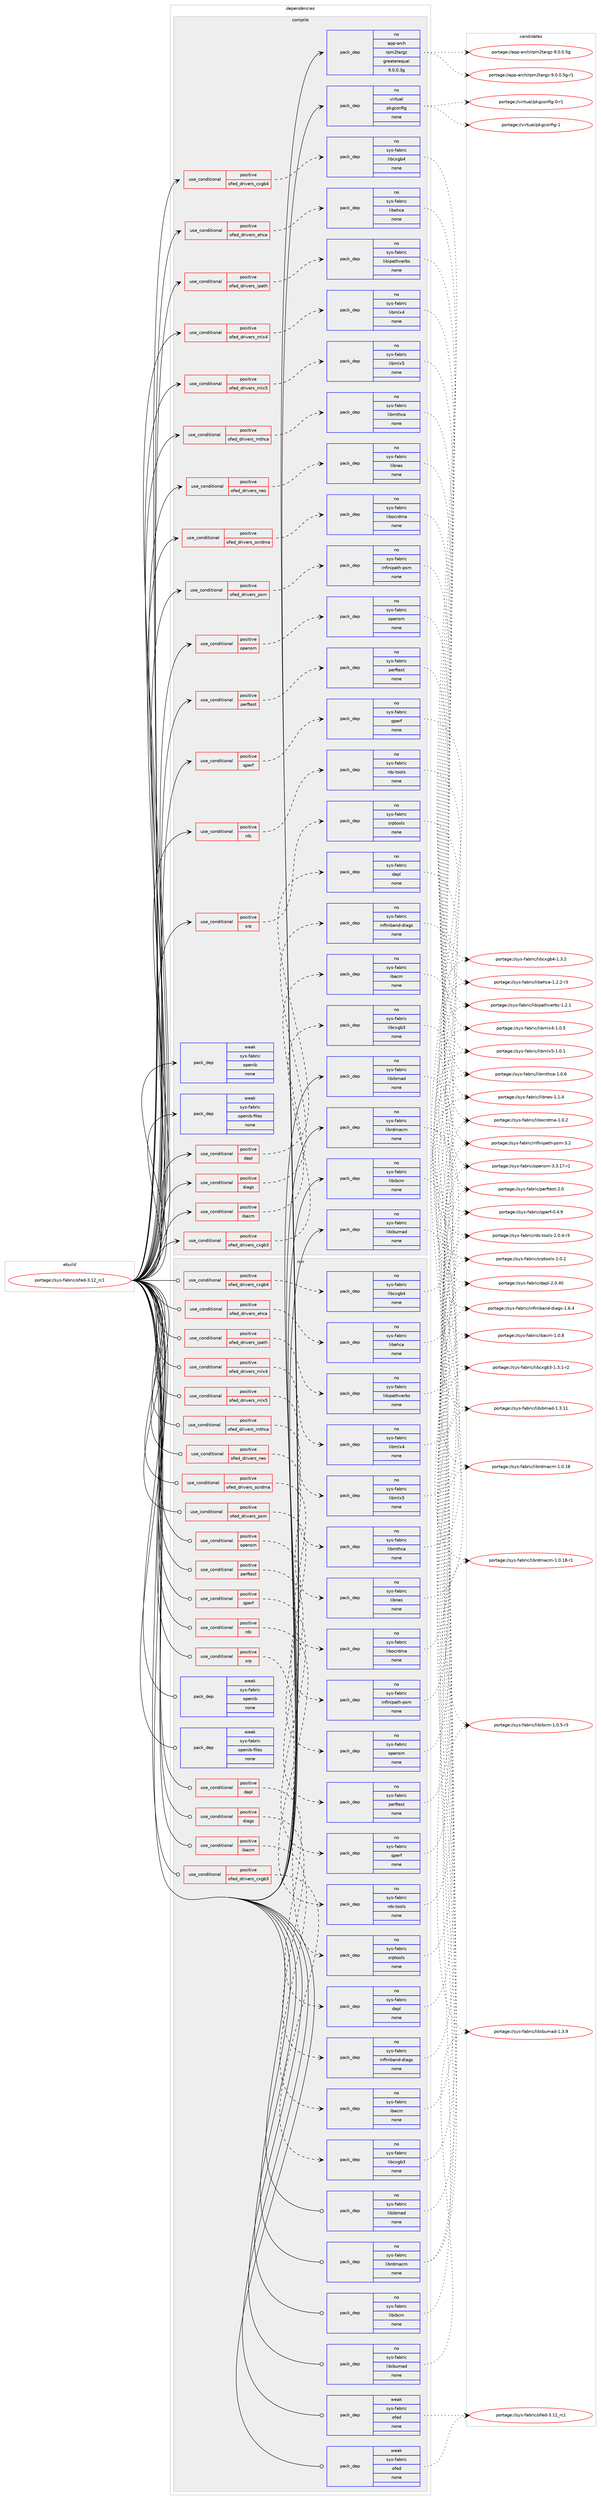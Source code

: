 digraph prolog {

# *************
# Graph options
# *************

newrank=true;
concentrate=true;
compound=true;
graph [rankdir=LR,fontname=Helvetica,fontsize=10,ranksep=1.5];#, ranksep=2.5, nodesep=0.2];
edge  [arrowhead=vee];
node  [fontname=Helvetica,fontsize=10];

# **********
# The ebuild
# **********

subgraph cluster_leftcol {
color=gray;
rank=same;
label=<<i>ebuild</i>>;
id [label="portage://sys-fabric/ofed-3.12_rc1", color=red, width=4, href="../sys-fabric/ofed-3.12_rc1.svg"];
}

# ****************
# The dependencies
# ****************

subgraph cluster_midcol {
color=gray;
label=<<i>dependencies</i>>;
subgraph cluster_compile {
fillcolor="#eeeeee";
style=filled;
label=<<i>compile</i>>;
subgraph cond1692 {
dependency10729 [label=<<TABLE BORDER="0" CELLBORDER="1" CELLSPACING="0" CELLPADDING="4"><TR><TD ROWSPAN="3" CELLPADDING="10">use_conditional</TD></TR><TR><TD>positive</TD></TR><TR><TD>dapl</TD></TR></TABLE>>, shape=none, color=red];
subgraph pack8739 {
dependency10730 [label=<<TABLE BORDER="0" CELLBORDER="1" CELLSPACING="0" CELLPADDING="4" WIDTH="220"><TR><TD ROWSPAN="6" CELLPADDING="30">pack_dep</TD></TR><TR><TD WIDTH="110">no</TD></TR><TR><TD>sys-fabric</TD></TR><TR><TD>dapl</TD></TR><TR><TD>none</TD></TR><TR><TD></TD></TR></TABLE>>, shape=none, color=blue];
}
dependency10729:e -> dependency10730:w [weight=20,style="dashed",arrowhead="vee"];
}
id:e -> dependency10729:w [weight=20,style="solid",arrowhead="vee"];
subgraph cond1693 {
dependency10731 [label=<<TABLE BORDER="0" CELLBORDER="1" CELLSPACING="0" CELLPADDING="4"><TR><TD ROWSPAN="3" CELLPADDING="10">use_conditional</TD></TR><TR><TD>positive</TD></TR><TR><TD>diags</TD></TR></TABLE>>, shape=none, color=red];
subgraph pack8740 {
dependency10732 [label=<<TABLE BORDER="0" CELLBORDER="1" CELLSPACING="0" CELLPADDING="4" WIDTH="220"><TR><TD ROWSPAN="6" CELLPADDING="30">pack_dep</TD></TR><TR><TD WIDTH="110">no</TD></TR><TR><TD>sys-fabric</TD></TR><TR><TD>infiniband-diags</TD></TR><TR><TD>none</TD></TR><TR><TD></TD></TR></TABLE>>, shape=none, color=blue];
}
dependency10731:e -> dependency10732:w [weight=20,style="dashed",arrowhead="vee"];
}
id:e -> dependency10731:w [weight=20,style="solid",arrowhead="vee"];
subgraph cond1694 {
dependency10733 [label=<<TABLE BORDER="0" CELLBORDER="1" CELLSPACING="0" CELLPADDING="4"><TR><TD ROWSPAN="3" CELLPADDING="10">use_conditional</TD></TR><TR><TD>positive</TD></TR><TR><TD>ibacm</TD></TR></TABLE>>, shape=none, color=red];
subgraph pack8741 {
dependency10734 [label=<<TABLE BORDER="0" CELLBORDER="1" CELLSPACING="0" CELLPADDING="4" WIDTH="220"><TR><TD ROWSPAN="6" CELLPADDING="30">pack_dep</TD></TR><TR><TD WIDTH="110">no</TD></TR><TR><TD>sys-fabric</TD></TR><TR><TD>ibacm</TD></TR><TR><TD>none</TD></TR><TR><TD></TD></TR></TABLE>>, shape=none, color=blue];
}
dependency10733:e -> dependency10734:w [weight=20,style="dashed",arrowhead="vee"];
}
id:e -> dependency10733:w [weight=20,style="solid",arrowhead="vee"];
subgraph cond1695 {
dependency10735 [label=<<TABLE BORDER="0" CELLBORDER="1" CELLSPACING="0" CELLPADDING="4"><TR><TD ROWSPAN="3" CELLPADDING="10">use_conditional</TD></TR><TR><TD>positive</TD></TR><TR><TD>ofed_drivers_cxgb3</TD></TR></TABLE>>, shape=none, color=red];
subgraph pack8742 {
dependency10736 [label=<<TABLE BORDER="0" CELLBORDER="1" CELLSPACING="0" CELLPADDING="4" WIDTH="220"><TR><TD ROWSPAN="6" CELLPADDING="30">pack_dep</TD></TR><TR><TD WIDTH="110">no</TD></TR><TR><TD>sys-fabric</TD></TR><TR><TD>libcxgb3</TD></TR><TR><TD>none</TD></TR><TR><TD></TD></TR></TABLE>>, shape=none, color=blue];
}
dependency10735:e -> dependency10736:w [weight=20,style="dashed",arrowhead="vee"];
}
id:e -> dependency10735:w [weight=20,style="solid",arrowhead="vee"];
subgraph cond1696 {
dependency10737 [label=<<TABLE BORDER="0" CELLBORDER="1" CELLSPACING="0" CELLPADDING="4"><TR><TD ROWSPAN="3" CELLPADDING="10">use_conditional</TD></TR><TR><TD>positive</TD></TR><TR><TD>ofed_drivers_cxgb4</TD></TR></TABLE>>, shape=none, color=red];
subgraph pack8743 {
dependency10738 [label=<<TABLE BORDER="0" CELLBORDER="1" CELLSPACING="0" CELLPADDING="4" WIDTH="220"><TR><TD ROWSPAN="6" CELLPADDING="30">pack_dep</TD></TR><TR><TD WIDTH="110">no</TD></TR><TR><TD>sys-fabric</TD></TR><TR><TD>libcxgb4</TD></TR><TR><TD>none</TD></TR><TR><TD></TD></TR></TABLE>>, shape=none, color=blue];
}
dependency10737:e -> dependency10738:w [weight=20,style="dashed",arrowhead="vee"];
}
id:e -> dependency10737:w [weight=20,style="solid",arrowhead="vee"];
subgraph cond1697 {
dependency10739 [label=<<TABLE BORDER="0" CELLBORDER="1" CELLSPACING="0" CELLPADDING="4"><TR><TD ROWSPAN="3" CELLPADDING="10">use_conditional</TD></TR><TR><TD>positive</TD></TR><TR><TD>ofed_drivers_ehca</TD></TR></TABLE>>, shape=none, color=red];
subgraph pack8744 {
dependency10740 [label=<<TABLE BORDER="0" CELLBORDER="1" CELLSPACING="0" CELLPADDING="4" WIDTH="220"><TR><TD ROWSPAN="6" CELLPADDING="30">pack_dep</TD></TR><TR><TD WIDTH="110">no</TD></TR><TR><TD>sys-fabric</TD></TR><TR><TD>libehca</TD></TR><TR><TD>none</TD></TR><TR><TD></TD></TR></TABLE>>, shape=none, color=blue];
}
dependency10739:e -> dependency10740:w [weight=20,style="dashed",arrowhead="vee"];
}
id:e -> dependency10739:w [weight=20,style="solid",arrowhead="vee"];
subgraph cond1698 {
dependency10741 [label=<<TABLE BORDER="0" CELLBORDER="1" CELLSPACING="0" CELLPADDING="4"><TR><TD ROWSPAN="3" CELLPADDING="10">use_conditional</TD></TR><TR><TD>positive</TD></TR><TR><TD>ofed_drivers_ipath</TD></TR></TABLE>>, shape=none, color=red];
subgraph pack8745 {
dependency10742 [label=<<TABLE BORDER="0" CELLBORDER="1" CELLSPACING="0" CELLPADDING="4" WIDTH="220"><TR><TD ROWSPAN="6" CELLPADDING="30">pack_dep</TD></TR><TR><TD WIDTH="110">no</TD></TR><TR><TD>sys-fabric</TD></TR><TR><TD>libipathverbs</TD></TR><TR><TD>none</TD></TR><TR><TD></TD></TR></TABLE>>, shape=none, color=blue];
}
dependency10741:e -> dependency10742:w [weight=20,style="dashed",arrowhead="vee"];
}
id:e -> dependency10741:w [weight=20,style="solid",arrowhead="vee"];
subgraph cond1699 {
dependency10743 [label=<<TABLE BORDER="0" CELLBORDER="1" CELLSPACING="0" CELLPADDING="4"><TR><TD ROWSPAN="3" CELLPADDING="10">use_conditional</TD></TR><TR><TD>positive</TD></TR><TR><TD>ofed_drivers_mlx4</TD></TR></TABLE>>, shape=none, color=red];
subgraph pack8746 {
dependency10744 [label=<<TABLE BORDER="0" CELLBORDER="1" CELLSPACING="0" CELLPADDING="4" WIDTH="220"><TR><TD ROWSPAN="6" CELLPADDING="30">pack_dep</TD></TR><TR><TD WIDTH="110">no</TD></TR><TR><TD>sys-fabric</TD></TR><TR><TD>libmlx4</TD></TR><TR><TD>none</TD></TR><TR><TD></TD></TR></TABLE>>, shape=none, color=blue];
}
dependency10743:e -> dependency10744:w [weight=20,style="dashed",arrowhead="vee"];
}
id:e -> dependency10743:w [weight=20,style="solid",arrowhead="vee"];
subgraph cond1700 {
dependency10745 [label=<<TABLE BORDER="0" CELLBORDER="1" CELLSPACING="0" CELLPADDING="4"><TR><TD ROWSPAN="3" CELLPADDING="10">use_conditional</TD></TR><TR><TD>positive</TD></TR><TR><TD>ofed_drivers_mlx5</TD></TR></TABLE>>, shape=none, color=red];
subgraph pack8747 {
dependency10746 [label=<<TABLE BORDER="0" CELLBORDER="1" CELLSPACING="0" CELLPADDING="4" WIDTH="220"><TR><TD ROWSPAN="6" CELLPADDING="30">pack_dep</TD></TR><TR><TD WIDTH="110">no</TD></TR><TR><TD>sys-fabric</TD></TR><TR><TD>libmlx5</TD></TR><TR><TD>none</TD></TR><TR><TD></TD></TR></TABLE>>, shape=none, color=blue];
}
dependency10745:e -> dependency10746:w [weight=20,style="dashed",arrowhead="vee"];
}
id:e -> dependency10745:w [weight=20,style="solid",arrowhead="vee"];
subgraph cond1701 {
dependency10747 [label=<<TABLE BORDER="0" CELLBORDER="1" CELLSPACING="0" CELLPADDING="4"><TR><TD ROWSPAN="3" CELLPADDING="10">use_conditional</TD></TR><TR><TD>positive</TD></TR><TR><TD>ofed_drivers_mthca</TD></TR></TABLE>>, shape=none, color=red];
subgraph pack8748 {
dependency10748 [label=<<TABLE BORDER="0" CELLBORDER="1" CELLSPACING="0" CELLPADDING="4" WIDTH="220"><TR><TD ROWSPAN="6" CELLPADDING="30">pack_dep</TD></TR><TR><TD WIDTH="110">no</TD></TR><TR><TD>sys-fabric</TD></TR><TR><TD>libmthca</TD></TR><TR><TD>none</TD></TR><TR><TD></TD></TR></TABLE>>, shape=none, color=blue];
}
dependency10747:e -> dependency10748:w [weight=20,style="dashed",arrowhead="vee"];
}
id:e -> dependency10747:w [weight=20,style="solid",arrowhead="vee"];
subgraph cond1702 {
dependency10749 [label=<<TABLE BORDER="0" CELLBORDER="1" CELLSPACING="0" CELLPADDING="4"><TR><TD ROWSPAN="3" CELLPADDING="10">use_conditional</TD></TR><TR><TD>positive</TD></TR><TR><TD>ofed_drivers_nes</TD></TR></TABLE>>, shape=none, color=red];
subgraph pack8749 {
dependency10750 [label=<<TABLE BORDER="0" CELLBORDER="1" CELLSPACING="0" CELLPADDING="4" WIDTH="220"><TR><TD ROWSPAN="6" CELLPADDING="30">pack_dep</TD></TR><TR><TD WIDTH="110">no</TD></TR><TR><TD>sys-fabric</TD></TR><TR><TD>libnes</TD></TR><TR><TD>none</TD></TR><TR><TD></TD></TR></TABLE>>, shape=none, color=blue];
}
dependency10749:e -> dependency10750:w [weight=20,style="dashed",arrowhead="vee"];
}
id:e -> dependency10749:w [weight=20,style="solid",arrowhead="vee"];
subgraph cond1703 {
dependency10751 [label=<<TABLE BORDER="0" CELLBORDER="1" CELLSPACING="0" CELLPADDING="4"><TR><TD ROWSPAN="3" CELLPADDING="10">use_conditional</TD></TR><TR><TD>positive</TD></TR><TR><TD>ofed_drivers_ocrdma</TD></TR></TABLE>>, shape=none, color=red];
subgraph pack8750 {
dependency10752 [label=<<TABLE BORDER="0" CELLBORDER="1" CELLSPACING="0" CELLPADDING="4" WIDTH="220"><TR><TD ROWSPAN="6" CELLPADDING="30">pack_dep</TD></TR><TR><TD WIDTH="110">no</TD></TR><TR><TD>sys-fabric</TD></TR><TR><TD>libocrdma</TD></TR><TR><TD>none</TD></TR><TR><TD></TD></TR></TABLE>>, shape=none, color=blue];
}
dependency10751:e -> dependency10752:w [weight=20,style="dashed",arrowhead="vee"];
}
id:e -> dependency10751:w [weight=20,style="solid",arrowhead="vee"];
subgraph cond1704 {
dependency10753 [label=<<TABLE BORDER="0" CELLBORDER="1" CELLSPACING="0" CELLPADDING="4"><TR><TD ROWSPAN="3" CELLPADDING="10">use_conditional</TD></TR><TR><TD>positive</TD></TR><TR><TD>ofed_drivers_psm</TD></TR></TABLE>>, shape=none, color=red];
subgraph pack8751 {
dependency10754 [label=<<TABLE BORDER="0" CELLBORDER="1" CELLSPACING="0" CELLPADDING="4" WIDTH="220"><TR><TD ROWSPAN="6" CELLPADDING="30">pack_dep</TD></TR><TR><TD WIDTH="110">no</TD></TR><TR><TD>sys-fabric</TD></TR><TR><TD>infinipath-psm</TD></TR><TR><TD>none</TD></TR><TR><TD></TD></TR></TABLE>>, shape=none, color=blue];
}
dependency10753:e -> dependency10754:w [weight=20,style="dashed",arrowhead="vee"];
}
id:e -> dependency10753:w [weight=20,style="solid",arrowhead="vee"];
subgraph cond1705 {
dependency10755 [label=<<TABLE BORDER="0" CELLBORDER="1" CELLSPACING="0" CELLPADDING="4"><TR><TD ROWSPAN="3" CELLPADDING="10">use_conditional</TD></TR><TR><TD>positive</TD></TR><TR><TD>opensm</TD></TR></TABLE>>, shape=none, color=red];
subgraph pack8752 {
dependency10756 [label=<<TABLE BORDER="0" CELLBORDER="1" CELLSPACING="0" CELLPADDING="4" WIDTH="220"><TR><TD ROWSPAN="6" CELLPADDING="30">pack_dep</TD></TR><TR><TD WIDTH="110">no</TD></TR><TR><TD>sys-fabric</TD></TR><TR><TD>opensm</TD></TR><TR><TD>none</TD></TR><TR><TD></TD></TR></TABLE>>, shape=none, color=blue];
}
dependency10755:e -> dependency10756:w [weight=20,style="dashed",arrowhead="vee"];
}
id:e -> dependency10755:w [weight=20,style="solid",arrowhead="vee"];
subgraph cond1706 {
dependency10757 [label=<<TABLE BORDER="0" CELLBORDER="1" CELLSPACING="0" CELLPADDING="4"><TR><TD ROWSPAN="3" CELLPADDING="10">use_conditional</TD></TR><TR><TD>positive</TD></TR><TR><TD>perftest</TD></TR></TABLE>>, shape=none, color=red];
subgraph pack8753 {
dependency10758 [label=<<TABLE BORDER="0" CELLBORDER="1" CELLSPACING="0" CELLPADDING="4" WIDTH="220"><TR><TD ROWSPAN="6" CELLPADDING="30">pack_dep</TD></TR><TR><TD WIDTH="110">no</TD></TR><TR><TD>sys-fabric</TD></TR><TR><TD>perftest</TD></TR><TR><TD>none</TD></TR><TR><TD></TD></TR></TABLE>>, shape=none, color=blue];
}
dependency10757:e -> dependency10758:w [weight=20,style="dashed",arrowhead="vee"];
}
id:e -> dependency10757:w [weight=20,style="solid",arrowhead="vee"];
subgraph cond1707 {
dependency10759 [label=<<TABLE BORDER="0" CELLBORDER="1" CELLSPACING="0" CELLPADDING="4"><TR><TD ROWSPAN="3" CELLPADDING="10">use_conditional</TD></TR><TR><TD>positive</TD></TR><TR><TD>qperf</TD></TR></TABLE>>, shape=none, color=red];
subgraph pack8754 {
dependency10760 [label=<<TABLE BORDER="0" CELLBORDER="1" CELLSPACING="0" CELLPADDING="4" WIDTH="220"><TR><TD ROWSPAN="6" CELLPADDING="30">pack_dep</TD></TR><TR><TD WIDTH="110">no</TD></TR><TR><TD>sys-fabric</TD></TR><TR><TD>qperf</TD></TR><TR><TD>none</TD></TR><TR><TD></TD></TR></TABLE>>, shape=none, color=blue];
}
dependency10759:e -> dependency10760:w [weight=20,style="dashed",arrowhead="vee"];
}
id:e -> dependency10759:w [weight=20,style="solid",arrowhead="vee"];
subgraph cond1708 {
dependency10761 [label=<<TABLE BORDER="0" CELLBORDER="1" CELLSPACING="0" CELLPADDING="4"><TR><TD ROWSPAN="3" CELLPADDING="10">use_conditional</TD></TR><TR><TD>positive</TD></TR><TR><TD>rds</TD></TR></TABLE>>, shape=none, color=red];
subgraph pack8755 {
dependency10762 [label=<<TABLE BORDER="0" CELLBORDER="1" CELLSPACING="0" CELLPADDING="4" WIDTH="220"><TR><TD ROWSPAN="6" CELLPADDING="30">pack_dep</TD></TR><TR><TD WIDTH="110">no</TD></TR><TR><TD>sys-fabric</TD></TR><TR><TD>rds-tools</TD></TR><TR><TD>none</TD></TR><TR><TD></TD></TR></TABLE>>, shape=none, color=blue];
}
dependency10761:e -> dependency10762:w [weight=20,style="dashed",arrowhead="vee"];
}
id:e -> dependency10761:w [weight=20,style="solid",arrowhead="vee"];
subgraph cond1709 {
dependency10763 [label=<<TABLE BORDER="0" CELLBORDER="1" CELLSPACING="0" CELLPADDING="4"><TR><TD ROWSPAN="3" CELLPADDING="10">use_conditional</TD></TR><TR><TD>positive</TD></TR><TR><TD>srp</TD></TR></TABLE>>, shape=none, color=red];
subgraph pack8756 {
dependency10764 [label=<<TABLE BORDER="0" CELLBORDER="1" CELLSPACING="0" CELLPADDING="4" WIDTH="220"><TR><TD ROWSPAN="6" CELLPADDING="30">pack_dep</TD></TR><TR><TD WIDTH="110">no</TD></TR><TR><TD>sys-fabric</TD></TR><TR><TD>srptools</TD></TR><TR><TD>none</TD></TR><TR><TD></TD></TR></TABLE>>, shape=none, color=blue];
}
dependency10763:e -> dependency10764:w [weight=20,style="dashed",arrowhead="vee"];
}
id:e -> dependency10763:w [weight=20,style="solid",arrowhead="vee"];
subgraph pack8757 {
dependency10765 [label=<<TABLE BORDER="0" CELLBORDER="1" CELLSPACING="0" CELLPADDING="4" WIDTH="220"><TR><TD ROWSPAN="6" CELLPADDING="30">pack_dep</TD></TR><TR><TD WIDTH="110">no</TD></TR><TR><TD>app-arch</TD></TR><TR><TD>rpm2targz</TD></TR><TR><TD>greaterequal</TD></TR><TR><TD>9.0.0.3g</TD></TR></TABLE>>, shape=none, color=blue];
}
id:e -> dependency10765:w [weight=20,style="solid",arrowhead="vee"];
subgraph pack8758 {
dependency10766 [label=<<TABLE BORDER="0" CELLBORDER="1" CELLSPACING="0" CELLPADDING="4" WIDTH="220"><TR><TD ROWSPAN="6" CELLPADDING="30">pack_dep</TD></TR><TR><TD WIDTH="110">no</TD></TR><TR><TD>sys-fabric</TD></TR><TR><TD>libibcm</TD></TR><TR><TD>none</TD></TR><TR><TD></TD></TR></TABLE>>, shape=none, color=blue];
}
id:e -> dependency10766:w [weight=20,style="solid",arrowhead="vee"];
subgraph pack8759 {
dependency10767 [label=<<TABLE BORDER="0" CELLBORDER="1" CELLSPACING="0" CELLPADDING="4" WIDTH="220"><TR><TD ROWSPAN="6" CELLPADDING="30">pack_dep</TD></TR><TR><TD WIDTH="110">no</TD></TR><TR><TD>sys-fabric</TD></TR><TR><TD>libibmad</TD></TR><TR><TD>none</TD></TR><TR><TD></TD></TR></TABLE>>, shape=none, color=blue];
}
id:e -> dependency10767:w [weight=20,style="solid",arrowhead="vee"];
subgraph pack8760 {
dependency10768 [label=<<TABLE BORDER="0" CELLBORDER="1" CELLSPACING="0" CELLPADDING="4" WIDTH="220"><TR><TD ROWSPAN="6" CELLPADDING="30">pack_dep</TD></TR><TR><TD WIDTH="110">no</TD></TR><TR><TD>sys-fabric</TD></TR><TR><TD>libibumad</TD></TR><TR><TD>none</TD></TR><TR><TD></TD></TR></TABLE>>, shape=none, color=blue];
}
id:e -> dependency10768:w [weight=20,style="solid",arrowhead="vee"];
subgraph pack8761 {
dependency10769 [label=<<TABLE BORDER="0" CELLBORDER="1" CELLSPACING="0" CELLPADDING="4" WIDTH="220"><TR><TD ROWSPAN="6" CELLPADDING="30">pack_dep</TD></TR><TR><TD WIDTH="110">no</TD></TR><TR><TD>sys-fabric</TD></TR><TR><TD>librdmacm</TD></TR><TR><TD>none</TD></TR><TR><TD></TD></TR></TABLE>>, shape=none, color=blue];
}
id:e -> dependency10769:w [weight=20,style="solid",arrowhead="vee"];
subgraph pack8762 {
dependency10770 [label=<<TABLE BORDER="0" CELLBORDER="1" CELLSPACING="0" CELLPADDING="4" WIDTH="220"><TR><TD ROWSPAN="6" CELLPADDING="30">pack_dep</TD></TR><TR><TD WIDTH="110">no</TD></TR><TR><TD>virtual</TD></TR><TR><TD>pkgconfig</TD></TR><TR><TD>none</TD></TR><TR><TD></TD></TR></TABLE>>, shape=none, color=blue];
}
id:e -> dependency10770:w [weight=20,style="solid",arrowhead="vee"];
subgraph pack8763 {
dependency10771 [label=<<TABLE BORDER="0" CELLBORDER="1" CELLSPACING="0" CELLPADDING="4" WIDTH="220"><TR><TD ROWSPAN="6" CELLPADDING="30">pack_dep</TD></TR><TR><TD WIDTH="110">weak</TD></TR><TR><TD>sys-fabric</TD></TR><TR><TD>openib</TD></TR><TR><TD>none</TD></TR><TR><TD></TD></TR></TABLE>>, shape=none, color=blue];
}
id:e -> dependency10771:w [weight=20,style="solid",arrowhead="vee"];
subgraph pack8764 {
dependency10772 [label=<<TABLE BORDER="0" CELLBORDER="1" CELLSPACING="0" CELLPADDING="4" WIDTH="220"><TR><TD ROWSPAN="6" CELLPADDING="30">pack_dep</TD></TR><TR><TD WIDTH="110">weak</TD></TR><TR><TD>sys-fabric</TD></TR><TR><TD>openib-files</TD></TR><TR><TD>none</TD></TR><TR><TD></TD></TR></TABLE>>, shape=none, color=blue];
}
id:e -> dependency10772:w [weight=20,style="solid",arrowhead="vee"];
}
subgraph cluster_compileandrun {
fillcolor="#eeeeee";
style=filled;
label=<<i>compile and run</i>>;
}
subgraph cluster_run {
fillcolor="#eeeeee";
style=filled;
label=<<i>run</i>>;
subgraph cond1710 {
dependency10773 [label=<<TABLE BORDER="0" CELLBORDER="1" CELLSPACING="0" CELLPADDING="4"><TR><TD ROWSPAN="3" CELLPADDING="10">use_conditional</TD></TR><TR><TD>positive</TD></TR><TR><TD>dapl</TD></TR></TABLE>>, shape=none, color=red];
subgraph pack8765 {
dependency10774 [label=<<TABLE BORDER="0" CELLBORDER="1" CELLSPACING="0" CELLPADDING="4" WIDTH="220"><TR><TD ROWSPAN="6" CELLPADDING="30">pack_dep</TD></TR><TR><TD WIDTH="110">no</TD></TR><TR><TD>sys-fabric</TD></TR><TR><TD>dapl</TD></TR><TR><TD>none</TD></TR><TR><TD></TD></TR></TABLE>>, shape=none, color=blue];
}
dependency10773:e -> dependency10774:w [weight=20,style="dashed",arrowhead="vee"];
}
id:e -> dependency10773:w [weight=20,style="solid",arrowhead="odot"];
subgraph cond1711 {
dependency10775 [label=<<TABLE BORDER="0" CELLBORDER="1" CELLSPACING="0" CELLPADDING="4"><TR><TD ROWSPAN="3" CELLPADDING="10">use_conditional</TD></TR><TR><TD>positive</TD></TR><TR><TD>diags</TD></TR></TABLE>>, shape=none, color=red];
subgraph pack8766 {
dependency10776 [label=<<TABLE BORDER="0" CELLBORDER="1" CELLSPACING="0" CELLPADDING="4" WIDTH="220"><TR><TD ROWSPAN="6" CELLPADDING="30">pack_dep</TD></TR><TR><TD WIDTH="110">no</TD></TR><TR><TD>sys-fabric</TD></TR><TR><TD>infiniband-diags</TD></TR><TR><TD>none</TD></TR><TR><TD></TD></TR></TABLE>>, shape=none, color=blue];
}
dependency10775:e -> dependency10776:w [weight=20,style="dashed",arrowhead="vee"];
}
id:e -> dependency10775:w [weight=20,style="solid",arrowhead="odot"];
subgraph cond1712 {
dependency10777 [label=<<TABLE BORDER="0" CELLBORDER="1" CELLSPACING="0" CELLPADDING="4"><TR><TD ROWSPAN="3" CELLPADDING="10">use_conditional</TD></TR><TR><TD>positive</TD></TR><TR><TD>ibacm</TD></TR></TABLE>>, shape=none, color=red];
subgraph pack8767 {
dependency10778 [label=<<TABLE BORDER="0" CELLBORDER="1" CELLSPACING="0" CELLPADDING="4" WIDTH="220"><TR><TD ROWSPAN="6" CELLPADDING="30">pack_dep</TD></TR><TR><TD WIDTH="110">no</TD></TR><TR><TD>sys-fabric</TD></TR><TR><TD>ibacm</TD></TR><TR><TD>none</TD></TR><TR><TD></TD></TR></TABLE>>, shape=none, color=blue];
}
dependency10777:e -> dependency10778:w [weight=20,style="dashed",arrowhead="vee"];
}
id:e -> dependency10777:w [weight=20,style="solid",arrowhead="odot"];
subgraph cond1713 {
dependency10779 [label=<<TABLE BORDER="0" CELLBORDER="1" CELLSPACING="0" CELLPADDING="4"><TR><TD ROWSPAN="3" CELLPADDING="10">use_conditional</TD></TR><TR><TD>positive</TD></TR><TR><TD>ofed_drivers_cxgb3</TD></TR></TABLE>>, shape=none, color=red];
subgraph pack8768 {
dependency10780 [label=<<TABLE BORDER="0" CELLBORDER="1" CELLSPACING="0" CELLPADDING="4" WIDTH="220"><TR><TD ROWSPAN="6" CELLPADDING="30">pack_dep</TD></TR><TR><TD WIDTH="110">no</TD></TR><TR><TD>sys-fabric</TD></TR><TR><TD>libcxgb3</TD></TR><TR><TD>none</TD></TR><TR><TD></TD></TR></TABLE>>, shape=none, color=blue];
}
dependency10779:e -> dependency10780:w [weight=20,style="dashed",arrowhead="vee"];
}
id:e -> dependency10779:w [weight=20,style="solid",arrowhead="odot"];
subgraph cond1714 {
dependency10781 [label=<<TABLE BORDER="0" CELLBORDER="1" CELLSPACING="0" CELLPADDING="4"><TR><TD ROWSPAN="3" CELLPADDING="10">use_conditional</TD></TR><TR><TD>positive</TD></TR><TR><TD>ofed_drivers_cxgb4</TD></TR></TABLE>>, shape=none, color=red];
subgraph pack8769 {
dependency10782 [label=<<TABLE BORDER="0" CELLBORDER="1" CELLSPACING="0" CELLPADDING="4" WIDTH="220"><TR><TD ROWSPAN="6" CELLPADDING="30">pack_dep</TD></TR><TR><TD WIDTH="110">no</TD></TR><TR><TD>sys-fabric</TD></TR><TR><TD>libcxgb4</TD></TR><TR><TD>none</TD></TR><TR><TD></TD></TR></TABLE>>, shape=none, color=blue];
}
dependency10781:e -> dependency10782:w [weight=20,style="dashed",arrowhead="vee"];
}
id:e -> dependency10781:w [weight=20,style="solid",arrowhead="odot"];
subgraph cond1715 {
dependency10783 [label=<<TABLE BORDER="0" CELLBORDER="1" CELLSPACING="0" CELLPADDING="4"><TR><TD ROWSPAN="3" CELLPADDING="10">use_conditional</TD></TR><TR><TD>positive</TD></TR><TR><TD>ofed_drivers_ehca</TD></TR></TABLE>>, shape=none, color=red];
subgraph pack8770 {
dependency10784 [label=<<TABLE BORDER="0" CELLBORDER="1" CELLSPACING="0" CELLPADDING="4" WIDTH="220"><TR><TD ROWSPAN="6" CELLPADDING="30">pack_dep</TD></TR><TR><TD WIDTH="110">no</TD></TR><TR><TD>sys-fabric</TD></TR><TR><TD>libehca</TD></TR><TR><TD>none</TD></TR><TR><TD></TD></TR></TABLE>>, shape=none, color=blue];
}
dependency10783:e -> dependency10784:w [weight=20,style="dashed",arrowhead="vee"];
}
id:e -> dependency10783:w [weight=20,style="solid",arrowhead="odot"];
subgraph cond1716 {
dependency10785 [label=<<TABLE BORDER="0" CELLBORDER="1" CELLSPACING="0" CELLPADDING="4"><TR><TD ROWSPAN="3" CELLPADDING="10">use_conditional</TD></TR><TR><TD>positive</TD></TR><TR><TD>ofed_drivers_ipath</TD></TR></TABLE>>, shape=none, color=red];
subgraph pack8771 {
dependency10786 [label=<<TABLE BORDER="0" CELLBORDER="1" CELLSPACING="0" CELLPADDING="4" WIDTH="220"><TR><TD ROWSPAN="6" CELLPADDING="30">pack_dep</TD></TR><TR><TD WIDTH="110">no</TD></TR><TR><TD>sys-fabric</TD></TR><TR><TD>libipathverbs</TD></TR><TR><TD>none</TD></TR><TR><TD></TD></TR></TABLE>>, shape=none, color=blue];
}
dependency10785:e -> dependency10786:w [weight=20,style="dashed",arrowhead="vee"];
}
id:e -> dependency10785:w [weight=20,style="solid",arrowhead="odot"];
subgraph cond1717 {
dependency10787 [label=<<TABLE BORDER="0" CELLBORDER="1" CELLSPACING="0" CELLPADDING="4"><TR><TD ROWSPAN="3" CELLPADDING="10">use_conditional</TD></TR><TR><TD>positive</TD></TR><TR><TD>ofed_drivers_mlx4</TD></TR></TABLE>>, shape=none, color=red];
subgraph pack8772 {
dependency10788 [label=<<TABLE BORDER="0" CELLBORDER="1" CELLSPACING="0" CELLPADDING="4" WIDTH="220"><TR><TD ROWSPAN="6" CELLPADDING="30">pack_dep</TD></TR><TR><TD WIDTH="110">no</TD></TR><TR><TD>sys-fabric</TD></TR><TR><TD>libmlx4</TD></TR><TR><TD>none</TD></TR><TR><TD></TD></TR></TABLE>>, shape=none, color=blue];
}
dependency10787:e -> dependency10788:w [weight=20,style="dashed",arrowhead="vee"];
}
id:e -> dependency10787:w [weight=20,style="solid",arrowhead="odot"];
subgraph cond1718 {
dependency10789 [label=<<TABLE BORDER="0" CELLBORDER="1" CELLSPACING="0" CELLPADDING="4"><TR><TD ROWSPAN="3" CELLPADDING="10">use_conditional</TD></TR><TR><TD>positive</TD></TR><TR><TD>ofed_drivers_mlx5</TD></TR></TABLE>>, shape=none, color=red];
subgraph pack8773 {
dependency10790 [label=<<TABLE BORDER="0" CELLBORDER="1" CELLSPACING="0" CELLPADDING="4" WIDTH="220"><TR><TD ROWSPAN="6" CELLPADDING="30">pack_dep</TD></TR><TR><TD WIDTH="110">no</TD></TR><TR><TD>sys-fabric</TD></TR><TR><TD>libmlx5</TD></TR><TR><TD>none</TD></TR><TR><TD></TD></TR></TABLE>>, shape=none, color=blue];
}
dependency10789:e -> dependency10790:w [weight=20,style="dashed",arrowhead="vee"];
}
id:e -> dependency10789:w [weight=20,style="solid",arrowhead="odot"];
subgraph cond1719 {
dependency10791 [label=<<TABLE BORDER="0" CELLBORDER="1" CELLSPACING="0" CELLPADDING="4"><TR><TD ROWSPAN="3" CELLPADDING="10">use_conditional</TD></TR><TR><TD>positive</TD></TR><TR><TD>ofed_drivers_mthca</TD></TR></TABLE>>, shape=none, color=red];
subgraph pack8774 {
dependency10792 [label=<<TABLE BORDER="0" CELLBORDER="1" CELLSPACING="0" CELLPADDING="4" WIDTH="220"><TR><TD ROWSPAN="6" CELLPADDING="30">pack_dep</TD></TR><TR><TD WIDTH="110">no</TD></TR><TR><TD>sys-fabric</TD></TR><TR><TD>libmthca</TD></TR><TR><TD>none</TD></TR><TR><TD></TD></TR></TABLE>>, shape=none, color=blue];
}
dependency10791:e -> dependency10792:w [weight=20,style="dashed",arrowhead="vee"];
}
id:e -> dependency10791:w [weight=20,style="solid",arrowhead="odot"];
subgraph cond1720 {
dependency10793 [label=<<TABLE BORDER="0" CELLBORDER="1" CELLSPACING="0" CELLPADDING="4"><TR><TD ROWSPAN="3" CELLPADDING="10">use_conditional</TD></TR><TR><TD>positive</TD></TR><TR><TD>ofed_drivers_nes</TD></TR></TABLE>>, shape=none, color=red];
subgraph pack8775 {
dependency10794 [label=<<TABLE BORDER="0" CELLBORDER="1" CELLSPACING="0" CELLPADDING="4" WIDTH="220"><TR><TD ROWSPAN="6" CELLPADDING="30">pack_dep</TD></TR><TR><TD WIDTH="110">no</TD></TR><TR><TD>sys-fabric</TD></TR><TR><TD>libnes</TD></TR><TR><TD>none</TD></TR><TR><TD></TD></TR></TABLE>>, shape=none, color=blue];
}
dependency10793:e -> dependency10794:w [weight=20,style="dashed",arrowhead="vee"];
}
id:e -> dependency10793:w [weight=20,style="solid",arrowhead="odot"];
subgraph cond1721 {
dependency10795 [label=<<TABLE BORDER="0" CELLBORDER="1" CELLSPACING="0" CELLPADDING="4"><TR><TD ROWSPAN="3" CELLPADDING="10">use_conditional</TD></TR><TR><TD>positive</TD></TR><TR><TD>ofed_drivers_ocrdma</TD></TR></TABLE>>, shape=none, color=red];
subgraph pack8776 {
dependency10796 [label=<<TABLE BORDER="0" CELLBORDER="1" CELLSPACING="0" CELLPADDING="4" WIDTH="220"><TR><TD ROWSPAN="6" CELLPADDING="30">pack_dep</TD></TR><TR><TD WIDTH="110">no</TD></TR><TR><TD>sys-fabric</TD></TR><TR><TD>libocrdma</TD></TR><TR><TD>none</TD></TR><TR><TD></TD></TR></TABLE>>, shape=none, color=blue];
}
dependency10795:e -> dependency10796:w [weight=20,style="dashed",arrowhead="vee"];
}
id:e -> dependency10795:w [weight=20,style="solid",arrowhead="odot"];
subgraph cond1722 {
dependency10797 [label=<<TABLE BORDER="0" CELLBORDER="1" CELLSPACING="0" CELLPADDING="4"><TR><TD ROWSPAN="3" CELLPADDING="10">use_conditional</TD></TR><TR><TD>positive</TD></TR><TR><TD>ofed_drivers_psm</TD></TR></TABLE>>, shape=none, color=red];
subgraph pack8777 {
dependency10798 [label=<<TABLE BORDER="0" CELLBORDER="1" CELLSPACING="0" CELLPADDING="4" WIDTH="220"><TR><TD ROWSPAN="6" CELLPADDING="30">pack_dep</TD></TR><TR><TD WIDTH="110">no</TD></TR><TR><TD>sys-fabric</TD></TR><TR><TD>infinipath-psm</TD></TR><TR><TD>none</TD></TR><TR><TD></TD></TR></TABLE>>, shape=none, color=blue];
}
dependency10797:e -> dependency10798:w [weight=20,style="dashed",arrowhead="vee"];
}
id:e -> dependency10797:w [weight=20,style="solid",arrowhead="odot"];
subgraph cond1723 {
dependency10799 [label=<<TABLE BORDER="0" CELLBORDER="1" CELLSPACING="0" CELLPADDING="4"><TR><TD ROWSPAN="3" CELLPADDING="10">use_conditional</TD></TR><TR><TD>positive</TD></TR><TR><TD>opensm</TD></TR></TABLE>>, shape=none, color=red];
subgraph pack8778 {
dependency10800 [label=<<TABLE BORDER="0" CELLBORDER="1" CELLSPACING="0" CELLPADDING="4" WIDTH="220"><TR><TD ROWSPAN="6" CELLPADDING="30">pack_dep</TD></TR><TR><TD WIDTH="110">no</TD></TR><TR><TD>sys-fabric</TD></TR><TR><TD>opensm</TD></TR><TR><TD>none</TD></TR><TR><TD></TD></TR></TABLE>>, shape=none, color=blue];
}
dependency10799:e -> dependency10800:w [weight=20,style="dashed",arrowhead="vee"];
}
id:e -> dependency10799:w [weight=20,style="solid",arrowhead="odot"];
subgraph cond1724 {
dependency10801 [label=<<TABLE BORDER="0" CELLBORDER="1" CELLSPACING="0" CELLPADDING="4"><TR><TD ROWSPAN="3" CELLPADDING="10">use_conditional</TD></TR><TR><TD>positive</TD></TR><TR><TD>perftest</TD></TR></TABLE>>, shape=none, color=red];
subgraph pack8779 {
dependency10802 [label=<<TABLE BORDER="0" CELLBORDER="1" CELLSPACING="0" CELLPADDING="4" WIDTH="220"><TR><TD ROWSPAN="6" CELLPADDING="30">pack_dep</TD></TR><TR><TD WIDTH="110">no</TD></TR><TR><TD>sys-fabric</TD></TR><TR><TD>perftest</TD></TR><TR><TD>none</TD></TR><TR><TD></TD></TR></TABLE>>, shape=none, color=blue];
}
dependency10801:e -> dependency10802:w [weight=20,style="dashed",arrowhead="vee"];
}
id:e -> dependency10801:w [weight=20,style="solid",arrowhead="odot"];
subgraph cond1725 {
dependency10803 [label=<<TABLE BORDER="0" CELLBORDER="1" CELLSPACING="0" CELLPADDING="4"><TR><TD ROWSPAN="3" CELLPADDING="10">use_conditional</TD></TR><TR><TD>positive</TD></TR><TR><TD>qperf</TD></TR></TABLE>>, shape=none, color=red];
subgraph pack8780 {
dependency10804 [label=<<TABLE BORDER="0" CELLBORDER="1" CELLSPACING="0" CELLPADDING="4" WIDTH="220"><TR><TD ROWSPAN="6" CELLPADDING="30">pack_dep</TD></TR><TR><TD WIDTH="110">no</TD></TR><TR><TD>sys-fabric</TD></TR><TR><TD>qperf</TD></TR><TR><TD>none</TD></TR><TR><TD></TD></TR></TABLE>>, shape=none, color=blue];
}
dependency10803:e -> dependency10804:w [weight=20,style="dashed",arrowhead="vee"];
}
id:e -> dependency10803:w [weight=20,style="solid",arrowhead="odot"];
subgraph cond1726 {
dependency10805 [label=<<TABLE BORDER="0" CELLBORDER="1" CELLSPACING="0" CELLPADDING="4"><TR><TD ROWSPAN="3" CELLPADDING="10">use_conditional</TD></TR><TR><TD>positive</TD></TR><TR><TD>rds</TD></TR></TABLE>>, shape=none, color=red];
subgraph pack8781 {
dependency10806 [label=<<TABLE BORDER="0" CELLBORDER="1" CELLSPACING="0" CELLPADDING="4" WIDTH="220"><TR><TD ROWSPAN="6" CELLPADDING="30">pack_dep</TD></TR><TR><TD WIDTH="110">no</TD></TR><TR><TD>sys-fabric</TD></TR><TR><TD>rds-tools</TD></TR><TR><TD>none</TD></TR><TR><TD></TD></TR></TABLE>>, shape=none, color=blue];
}
dependency10805:e -> dependency10806:w [weight=20,style="dashed",arrowhead="vee"];
}
id:e -> dependency10805:w [weight=20,style="solid",arrowhead="odot"];
subgraph cond1727 {
dependency10807 [label=<<TABLE BORDER="0" CELLBORDER="1" CELLSPACING="0" CELLPADDING="4"><TR><TD ROWSPAN="3" CELLPADDING="10">use_conditional</TD></TR><TR><TD>positive</TD></TR><TR><TD>srp</TD></TR></TABLE>>, shape=none, color=red];
subgraph pack8782 {
dependency10808 [label=<<TABLE BORDER="0" CELLBORDER="1" CELLSPACING="0" CELLPADDING="4" WIDTH="220"><TR><TD ROWSPAN="6" CELLPADDING="30">pack_dep</TD></TR><TR><TD WIDTH="110">no</TD></TR><TR><TD>sys-fabric</TD></TR><TR><TD>srptools</TD></TR><TR><TD>none</TD></TR><TR><TD></TD></TR></TABLE>>, shape=none, color=blue];
}
dependency10807:e -> dependency10808:w [weight=20,style="dashed",arrowhead="vee"];
}
id:e -> dependency10807:w [weight=20,style="solid",arrowhead="odot"];
subgraph pack8783 {
dependency10809 [label=<<TABLE BORDER="0" CELLBORDER="1" CELLSPACING="0" CELLPADDING="4" WIDTH="220"><TR><TD ROWSPAN="6" CELLPADDING="30">pack_dep</TD></TR><TR><TD WIDTH="110">no</TD></TR><TR><TD>sys-fabric</TD></TR><TR><TD>libibcm</TD></TR><TR><TD>none</TD></TR><TR><TD></TD></TR></TABLE>>, shape=none, color=blue];
}
id:e -> dependency10809:w [weight=20,style="solid",arrowhead="odot"];
subgraph pack8784 {
dependency10810 [label=<<TABLE BORDER="0" CELLBORDER="1" CELLSPACING="0" CELLPADDING="4" WIDTH="220"><TR><TD ROWSPAN="6" CELLPADDING="30">pack_dep</TD></TR><TR><TD WIDTH="110">no</TD></TR><TR><TD>sys-fabric</TD></TR><TR><TD>libibmad</TD></TR><TR><TD>none</TD></TR><TR><TD></TD></TR></TABLE>>, shape=none, color=blue];
}
id:e -> dependency10810:w [weight=20,style="solid",arrowhead="odot"];
subgraph pack8785 {
dependency10811 [label=<<TABLE BORDER="0" CELLBORDER="1" CELLSPACING="0" CELLPADDING="4" WIDTH="220"><TR><TD ROWSPAN="6" CELLPADDING="30">pack_dep</TD></TR><TR><TD WIDTH="110">no</TD></TR><TR><TD>sys-fabric</TD></TR><TR><TD>libibumad</TD></TR><TR><TD>none</TD></TR><TR><TD></TD></TR></TABLE>>, shape=none, color=blue];
}
id:e -> dependency10811:w [weight=20,style="solid",arrowhead="odot"];
subgraph pack8786 {
dependency10812 [label=<<TABLE BORDER="0" CELLBORDER="1" CELLSPACING="0" CELLPADDING="4" WIDTH="220"><TR><TD ROWSPAN="6" CELLPADDING="30">pack_dep</TD></TR><TR><TD WIDTH="110">no</TD></TR><TR><TD>sys-fabric</TD></TR><TR><TD>librdmacm</TD></TR><TR><TD>none</TD></TR><TR><TD></TD></TR></TABLE>>, shape=none, color=blue];
}
id:e -> dependency10812:w [weight=20,style="solid",arrowhead="odot"];
subgraph pack8787 {
dependency10813 [label=<<TABLE BORDER="0" CELLBORDER="1" CELLSPACING="0" CELLPADDING="4" WIDTH="220"><TR><TD ROWSPAN="6" CELLPADDING="30">pack_dep</TD></TR><TR><TD WIDTH="110">weak</TD></TR><TR><TD>sys-fabric</TD></TR><TR><TD>ofed</TD></TR><TR><TD>none</TD></TR><TR><TD></TD></TR></TABLE>>, shape=none, color=blue];
}
id:e -> dependency10813:w [weight=20,style="solid",arrowhead="odot"];
subgraph pack8788 {
dependency10814 [label=<<TABLE BORDER="0" CELLBORDER="1" CELLSPACING="0" CELLPADDING="4" WIDTH="220"><TR><TD ROWSPAN="6" CELLPADDING="30">pack_dep</TD></TR><TR><TD WIDTH="110">weak</TD></TR><TR><TD>sys-fabric</TD></TR><TR><TD>ofed</TD></TR><TR><TD>none</TD></TR><TR><TD></TD></TR></TABLE>>, shape=none, color=blue];
}
id:e -> dependency10814:w [weight=20,style="solid",arrowhead="odot"];
subgraph pack8789 {
dependency10815 [label=<<TABLE BORDER="0" CELLBORDER="1" CELLSPACING="0" CELLPADDING="4" WIDTH="220"><TR><TD ROWSPAN="6" CELLPADDING="30">pack_dep</TD></TR><TR><TD WIDTH="110">weak</TD></TR><TR><TD>sys-fabric</TD></TR><TR><TD>openib</TD></TR><TR><TD>none</TD></TR><TR><TD></TD></TR></TABLE>>, shape=none, color=blue];
}
id:e -> dependency10815:w [weight=20,style="solid",arrowhead="odot"];
subgraph pack8790 {
dependency10816 [label=<<TABLE BORDER="0" CELLBORDER="1" CELLSPACING="0" CELLPADDING="4" WIDTH="220"><TR><TD ROWSPAN="6" CELLPADDING="30">pack_dep</TD></TR><TR><TD WIDTH="110">weak</TD></TR><TR><TD>sys-fabric</TD></TR><TR><TD>openib-files</TD></TR><TR><TD>none</TD></TR><TR><TD></TD></TR></TABLE>>, shape=none, color=blue];
}
id:e -> dependency10816:w [weight=20,style="solid",arrowhead="odot"];
}
}

# **************
# The candidates
# **************

subgraph cluster_choices {
rank=same;
color=gray;
label=<<i>candidates</i>>;

subgraph choice8739 {
color=black;
nodesep=1;
choice11512111545102979811410599471009711210845504648465248 [label="portage://sys-fabric/dapl-2.0.40", color=red, width=4,href="../sys-fabric/dapl-2.0.40.svg"];
dependency10730:e -> choice11512111545102979811410599471009711210845504648465248:w [style=dotted,weight="100"];
}
subgraph choice8740 {
color=black;
nodesep=1;
choice115121115451029798114105994710511010210511010598971101004510010597103115454946544652 [label="portage://sys-fabric/infiniband-diags-1.6.4", color=red, width=4,href="../sys-fabric/infiniband-diags-1.6.4.svg"];
dependency10732:e -> choice115121115451029798114105994710511010210511010598971101004510010597103115454946544652:w [style=dotted,weight="100"];
}
subgraph choice8741 {
color=black;
nodesep=1;
choice1151211154510297981141059947105989799109454946484656 [label="portage://sys-fabric/ibacm-1.0.8", color=red, width=4,href="../sys-fabric/ibacm-1.0.8.svg"];
dependency10734:e -> choice1151211154510297981141059947105989799109454946484656:w [style=dotted,weight="100"];
}
subgraph choice8742 {
color=black;
nodesep=1;
choice1151211154510297981141059947108105989912010398514549465146494511450 [label="portage://sys-fabric/libcxgb3-1.3.1-r2", color=red, width=4,href="../sys-fabric/libcxgb3-1.3.1-r2.svg"];
dependency10736:e -> choice1151211154510297981141059947108105989912010398514549465146494511450:w [style=dotted,weight="100"];
}
subgraph choice8743 {
color=black;
nodesep=1;
choice115121115451029798114105994710810598991201039852454946514650 [label="portage://sys-fabric/libcxgb4-1.3.2", color=red, width=4,href="../sys-fabric/libcxgb4-1.3.2.svg"];
dependency10738:e -> choice115121115451029798114105994710810598991201039852454946514650:w [style=dotted,weight="100"];
}
subgraph choice8744 {
color=black;
nodesep=1;
choice11512111545102979811410599471081059810110499974549465046504511451 [label="portage://sys-fabric/libehca-1.2.2-r3", color=red, width=4,href="../sys-fabric/libehca-1.2.2-r3.svg"];
dependency10740:e -> choice11512111545102979811410599471081059810110499974549465046504511451:w [style=dotted,weight="100"];
}
subgraph choice8745 {
color=black;
nodesep=1;
choice1151211154510297981141059947108105981051129711610411810111498115454946504649 [label="portage://sys-fabric/libipathverbs-1.2.1", color=red, width=4,href="../sys-fabric/libipathverbs-1.2.1.svg"];
dependency10742:e -> choice1151211154510297981141059947108105981051129711610411810111498115454946504649:w [style=dotted,weight="100"];
}
subgraph choice8746 {
color=black;
nodesep=1;
choice11512111545102979811410599471081059810910812052454946484653 [label="portage://sys-fabric/libmlx4-1.0.5", color=red, width=4,href="../sys-fabric/libmlx4-1.0.5.svg"];
dependency10744:e -> choice11512111545102979811410599471081059810910812052454946484653:w [style=dotted,weight="100"];
}
subgraph choice8747 {
color=black;
nodesep=1;
choice11512111545102979811410599471081059810910812053454946484649 [label="portage://sys-fabric/libmlx5-1.0.1", color=red, width=4,href="../sys-fabric/libmlx5-1.0.1.svg"];
dependency10746:e -> choice11512111545102979811410599471081059810910812053454946484649:w [style=dotted,weight="100"];
}
subgraph choice8748 {
color=black;
nodesep=1;
choice1151211154510297981141059947108105981091161049997454946484654 [label="portage://sys-fabric/libmthca-1.0.6", color=red, width=4,href="../sys-fabric/libmthca-1.0.6.svg"];
dependency10748:e -> choice1151211154510297981141059947108105981091161049997454946484654:w [style=dotted,weight="100"];
}
subgraph choice8749 {
color=black;
nodesep=1;
choice115121115451029798114105994710810598110101115454946494652 [label="portage://sys-fabric/libnes-1.1.4", color=red, width=4,href="../sys-fabric/libnes-1.1.4.svg"];
dependency10750:e -> choice115121115451029798114105994710810598110101115454946494652:w [style=dotted,weight="100"];
}
subgraph choice8750 {
color=black;
nodesep=1;
choice1151211154510297981141059947108105981119911410010997454946484650 [label="portage://sys-fabric/libocrdma-1.0.2", color=red, width=4,href="../sys-fabric/libocrdma-1.0.2.svg"];
dependency10752:e -> choice1151211154510297981141059947108105981119911410010997454946484650:w [style=dotted,weight="100"];
}
subgraph choice8751 {
color=black;
nodesep=1;
choice1151211154510297981141059947105110102105110105112971161044511211510945514650 [label="portage://sys-fabric/infinipath-psm-3.2", color=red, width=4,href="../sys-fabric/infinipath-psm-3.2.svg"];
dependency10754:e -> choice1151211154510297981141059947105110102105110105112971161044511211510945514650:w [style=dotted,weight="100"];
}
subgraph choice8752 {
color=black;
nodesep=1;
choice1151211154510297981141059947111112101110115109455146514649554511449 [label="portage://sys-fabric/opensm-3.3.17-r1", color=red, width=4,href="../sys-fabric/opensm-3.3.17-r1.svg"];
dependency10756:e -> choice1151211154510297981141059947111112101110115109455146514649554511449:w [style=dotted,weight="100"];
}
subgraph choice8753 {
color=black;
nodesep=1;
choice115121115451029798114105994711210111410211610111511645504648 [label="portage://sys-fabric/perftest-2.0", color=red, width=4,href="../sys-fabric/perftest-2.0.svg"];
dependency10758:e -> choice115121115451029798114105994711210111410211610111511645504648:w [style=dotted,weight="100"];
}
subgraph choice8754 {
color=black;
nodesep=1;
choice1151211154510297981141059947113112101114102454846524657 [label="portage://sys-fabric/qperf-0.4.9", color=red, width=4,href="../sys-fabric/qperf-0.4.9.svg"];
dependency10760:e -> choice1151211154510297981141059947113112101114102454846524657:w [style=dotted,weight="100"];
}
subgraph choice8755 {
color=black;
nodesep=1;
choice1151211154510297981141059947114100115451161111111081154550464846524511451 [label="portage://sys-fabric/rds-tools-2.0.4-r3", color=red, width=4,href="../sys-fabric/rds-tools-2.0.4-r3.svg"];
dependency10762:e -> choice1151211154510297981141059947114100115451161111111081154550464846524511451:w [style=dotted,weight="100"];
}
subgraph choice8756 {
color=black;
nodesep=1;
choice1151211154510297981141059947115114112116111111108115454946484650 [label="portage://sys-fabric/srptools-1.0.2", color=red, width=4,href="../sys-fabric/srptools-1.0.2.svg"];
dependency10764:e -> choice1151211154510297981141059947115114112116111111108115454946484650:w [style=dotted,weight="100"];
}
subgraph choice8757 {
color=black;
nodesep=1;
choice9711211245971149910447114112109501169711410312245574648464846531034511449 [label="portage://app-arch/rpm2targz-9.0.0.5g-r1", color=red, width=4,href="../app-arch/rpm2targz-9.0.0.5g-r1.svg"];
choice971121124597114991044711411210950116971141031224557464846484653103 [label="portage://app-arch/rpm2targz-9.0.0.5g", color=red, width=4,href="../app-arch/rpm2targz-9.0.0.5g.svg"];
dependency10765:e -> choice9711211245971149910447114112109501169711410312245574648464846531034511449:w [style=dotted,weight="100"];
dependency10765:e -> choice971121124597114991044711411210950116971141031224557464846484653103:w [style=dotted,weight="100"];
}
subgraph choice8758 {
color=black;
nodesep=1;
choice11512111545102979811410599471081059810598991094549464846534511451 [label="portage://sys-fabric/libibcm-1.0.5-r3", color=red, width=4,href="../sys-fabric/libibcm-1.0.5-r3.svg"];
dependency10766:e -> choice11512111545102979811410599471081059810598991094549464846534511451:w [style=dotted,weight="100"];
}
subgraph choice8759 {
color=black;
nodesep=1;
choice115121115451029798114105994710810598105981099710045494651464949 [label="portage://sys-fabric/libibmad-1.3.11", color=red, width=4,href="../sys-fabric/libibmad-1.3.11.svg"];
dependency10767:e -> choice115121115451029798114105994710810598105981099710045494651464949:w [style=dotted,weight="100"];
}
subgraph choice8760 {
color=black;
nodesep=1;
choice1151211154510297981141059947108105981059811710997100454946514657 [label="portage://sys-fabric/libibumad-1.3.9", color=red, width=4,href="../sys-fabric/libibumad-1.3.9.svg"];
dependency10768:e -> choice1151211154510297981141059947108105981059811710997100454946514657:w [style=dotted,weight="100"];
}
subgraph choice8761 {
color=black;
nodesep=1;
choice1151211154510297981141059947108105981141001099799109454946484649564511449 [label="portage://sys-fabric/librdmacm-1.0.18-r1", color=red, width=4,href="../sys-fabric/librdmacm-1.0.18-r1.svg"];
choice115121115451029798114105994710810598114100109979910945494648464956 [label="portage://sys-fabric/librdmacm-1.0.18", color=red, width=4,href="../sys-fabric/librdmacm-1.0.18.svg"];
dependency10769:e -> choice1151211154510297981141059947108105981141001099799109454946484649564511449:w [style=dotted,weight="100"];
dependency10769:e -> choice115121115451029798114105994710810598114100109979910945494648464956:w [style=dotted,weight="100"];
}
subgraph choice8762 {
color=black;
nodesep=1;
choice1181051141161179710847112107103991111101021051034549 [label="portage://virtual/pkgconfig-1", color=red, width=4,href="../virtual/pkgconfig-1.svg"];
choice11810511411611797108471121071039911111010210510345484511449 [label="portage://virtual/pkgconfig-0-r1", color=red, width=4,href="../virtual/pkgconfig-0-r1.svg"];
dependency10770:e -> choice1181051141161179710847112107103991111101021051034549:w [style=dotted,weight="100"];
dependency10770:e -> choice11810511411611797108471121071039911111010210510345484511449:w [style=dotted,weight="100"];
}
subgraph choice8763 {
color=black;
nodesep=1;
}
subgraph choice8764 {
color=black;
nodesep=1;
}
subgraph choice8765 {
color=black;
nodesep=1;
choice11512111545102979811410599471009711210845504648465248 [label="portage://sys-fabric/dapl-2.0.40", color=red, width=4,href="../sys-fabric/dapl-2.0.40.svg"];
dependency10774:e -> choice11512111545102979811410599471009711210845504648465248:w [style=dotted,weight="100"];
}
subgraph choice8766 {
color=black;
nodesep=1;
choice115121115451029798114105994710511010210511010598971101004510010597103115454946544652 [label="portage://sys-fabric/infiniband-diags-1.6.4", color=red, width=4,href="../sys-fabric/infiniband-diags-1.6.4.svg"];
dependency10776:e -> choice115121115451029798114105994710511010210511010598971101004510010597103115454946544652:w [style=dotted,weight="100"];
}
subgraph choice8767 {
color=black;
nodesep=1;
choice1151211154510297981141059947105989799109454946484656 [label="portage://sys-fabric/ibacm-1.0.8", color=red, width=4,href="../sys-fabric/ibacm-1.0.8.svg"];
dependency10778:e -> choice1151211154510297981141059947105989799109454946484656:w [style=dotted,weight="100"];
}
subgraph choice8768 {
color=black;
nodesep=1;
choice1151211154510297981141059947108105989912010398514549465146494511450 [label="portage://sys-fabric/libcxgb3-1.3.1-r2", color=red, width=4,href="../sys-fabric/libcxgb3-1.3.1-r2.svg"];
dependency10780:e -> choice1151211154510297981141059947108105989912010398514549465146494511450:w [style=dotted,weight="100"];
}
subgraph choice8769 {
color=black;
nodesep=1;
choice115121115451029798114105994710810598991201039852454946514650 [label="portage://sys-fabric/libcxgb4-1.3.2", color=red, width=4,href="../sys-fabric/libcxgb4-1.3.2.svg"];
dependency10782:e -> choice115121115451029798114105994710810598991201039852454946514650:w [style=dotted,weight="100"];
}
subgraph choice8770 {
color=black;
nodesep=1;
choice11512111545102979811410599471081059810110499974549465046504511451 [label="portage://sys-fabric/libehca-1.2.2-r3", color=red, width=4,href="../sys-fabric/libehca-1.2.2-r3.svg"];
dependency10784:e -> choice11512111545102979811410599471081059810110499974549465046504511451:w [style=dotted,weight="100"];
}
subgraph choice8771 {
color=black;
nodesep=1;
choice1151211154510297981141059947108105981051129711610411810111498115454946504649 [label="portage://sys-fabric/libipathverbs-1.2.1", color=red, width=4,href="../sys-fabric/libipathverbs-1.2.1.svg"];
dependency10786:e -> choice1151211154510297981141059947108105981051129711610411810111498115454946504649:w [style=dotted,weight="100"];
}
subgraph choice8772 {
color=black;
nodesep=1;
choice11512111545102979811410599471081059810910812052454946484653 [label="portage://sys-fabric/libmlx4-1.0.5", color=red, width=4,href="../sys-fabric/libmlx4-1.0.5.svg"];
dependency10788:e -> choice11512111545102979811410599471081059810910812052454946484653:w [style=dotted,weight="100"];
}
subgraph choice8773 {
color=black;
nodesep=1;
choice11512111545102979811410599471081059810910812053454946484649 [label="portage://sys-fabric/libmlx5-1.0.1", color=red, width=4,href="../sys-fabric/libmlx5-1.0.1.svg"];
dependency10790:e -> choice11512111545102979811410599471081059810910812053454946484649:w [style=dotted,weight="100"];
}
subgraph choice8774 {
color=black;
nodesep=1;
choice1151211154510297981141059947108105981091161049997454946484654 [label="portage://sys-fabric/libmthca-1.0.6", color=red, width=4,href="../sys-fabric/libmthca-1.0.6.svg"];
dependency10792:e -> choice1151211154510297981141059947108105981091161049997454946484654:w [style=dotted,weight="100"];
}
subgraph choice8775 {
color=black;
nodesep=1;
choice115121115451029798114105994710810598110101115454946494652 [label="portage://sys-fabric/libnes-1.1.4", color=red, width=4,href="../sys-fabric/libnes-1.1.4.svg"];
dependency10794:e -> choice115121115451029798114105994710810598110101115454946494652:w [style=dotted,weight="100"];
}
subgraph choice8776 {
color=black;
nodesep=1;
choice1151211154510297981141059947108105981119911410010997454946484650 [label="portage://sys-fabric/libocrdma-1.0.2", color=red, width=4,href="../sys-fabric/libocrdma-1.0.2.svg"];
dependency10796:e -> choice1151211154510297981141059947108105981119911410010997454946484650:w [style=dotted,weight="100"];
}
subgraph choice8777 {
color=black;
nodesep=1;
choice1151211154510297981141059947105110102105110105112971161044511211510945514650 [label="portage://sys-fabric/infinipath-psm-3.2", color=red, width=4,href="../sys-fabric/infinipath-psm-3.2.svg"];
dependency10798:e -> choice1151211154510297981141059947105110102105110105112971161044511211510945514650:w [style=dotted,weight="100"];
}
subgraph choice8778 {
color=black;
nodesep=1;
choice1151211154510297981141059947111112101110115109455146514649554511449 [label="portage://sys-fabric/opensm-3.3.17-r1", color=red, width=4,href="../sys-fabric/opensm-3.3.17-r1.svg"];
dependency10800:e -> choice1151211154510297981141059947111112101110115109455146514649554511449:w [style=dotted,weight="100"];
}
subgraph choice8779 {
color=black;
nodesep=1;
choice115121115451029798114105994711210111410211610111511645504648 [label="portage://sys-fabric/perftest-2.0", color=red, width=4,href="../sys-fabric/perftest-2.0.svg"];
dependency10802:e -> choice115121115451029798114105994711210111410211610111511645504648:w [style=dotted,weight="100"];
}
subgraph choice8780 {
color=black;
nodesep=1;
choice1151211154510297981141059947113112101114102454846524657 [label="portage://sys-fabric/qperf-0.4.9", color=red, width=4,href="../sys-fabric/qperf-0.4.9.svg"];
dependency10804:e -> choice1151211154510297981141059947113112101114102454846524657:w [style=dotted,weight="100"];
}
subgraph choice8781 {
color=black;
nodesep=1;
choice1151211154510297981141059947114100115451161111111081154550464846524511451 [label="portage://sys-fabric/rds-tools-2.0.4-r3", color=red, width=4,href="../sys-fabric/rds-tools-2.0.4-r3.svg"];
dependency10806:e -> choice1151211154510297981141059947114100115451161111111081154550464846524511451:w [style=dotted,weight="100"];
}
subgraph choice8782 {
color=black;
nodesep=1;
choice1151211154510297981141059947115114112116111111108115454946484650 [label="portage://sys-fabric/srptools-1.0.2", color=red, width=4,href="../sys-fabric/srptools-1.0.2.svg"];
dependency10808:e -> choice1151211154510297981141059947115114112116111111108115454946484650:w [style=dotted,weight="100"];
}
subgraph choice8783 {
color=black;
nodesep=1;
choice11512111545102979811410599471081059810598991094549464846534511451 [label="portage://sys-fabric/libibcm-1.0.5-r3", color=red, width=4,href="../sys-fabric/libibcm-1.0.5-r3.svg"];
dependency10809:e -> choice11512111545102979811410599471081059810598991094549464846534511451:w [style=dotted,weight="100"];
}
subgraph choice8784 {
color=black;
nodesep=1;
choice115121115451029798114105994710810598105981099710045494651464949 [label="portage://sys-fabric/libibmad-1.3.11", color=red, width=4,href="../sys-fabric/libibmad-1.3.11.svg"];
dependency10810:e -> choice115121115451029798114105994710810598105981099710045494651464949:w [style=dotted,weight="100"];
}
subgraph choice8785 {
color=black;
nodesep=1;
choice1151211154510297981141059947108105981059811710997100454946514657 [label="portage://sys-fabric/libibumad-1.3.9", color=red, width=4,href="../sys-fabric/libibumad-1.3.9.svg"];
dependency10811:e -> choice1151211154510297981141059947108105981059811710997100454946514657:w [style=dotted,weight="100"];
}
subgraph choice8786 {
color=black;
nodesep=1;
choice1151211154510297981141059947108105981141001099799109454946484649564511449 [label="portage://sys-fabric/librdmacm-1.0.18-r1", color=red, width=4,href="../sys-fabric/librdmacm-1.0.18-r1.svg"];
choice115121115451029798114105994710810598114100109979910945494648464956 [label="portage://sys-fabric/librdmacm-1.0.18", color=red, width=4,href="../sys-fabric/librdmacm-1.0.18.svg"];
dependency10812:e -> choice1151211154510297981141059947108105981141001099799109454946484649564511449:w [style=dotted,weight="100"];
dependency10812:e -> choice115121115451029798114105994710810598114100109979910945494648464956:w [style=dotted,weight="100"];
}
subgraph choice8787 {
color=black;
nodesep=1;
choice11512111545102979811410599471111021011004551464950951149949 [label="portage://sys-fabric/ofed-3.12_rc1", color=red, width=4,href="../sys-fabric/ofed-3.12_rc1.svg"];
dependency10813:e -> choice11512111545102979811410599471111021011004551464950951149949:w [style=dotted,weight="100"];
}
subgraph choice8788 {
color=black;
nodesep=1;
choice11512111545102979811410599471111021011004551464950951149949 [label="portage://sys-fabric/ofed-3.12_rc1", color=red, width=4,href="../sys-fabric/ofed-3.12_rc1.svg"];
dependency10814:e -> choice11512111545102979811410599471111021011004551464950951149949:w [style=dotted,weight="100"];
}
subgraph choice8789 {
color=black;
nodesep=1;
}
subgraph choice8790 {
color=black;
nodesep=1;
}
}

}
